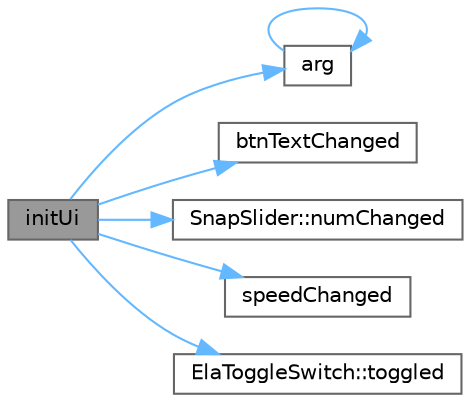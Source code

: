 digraph "initUi"
{
 // LATEX_PDF_SIZE
  bgcolor="transparent";
  edge [fontname=Helvetica,fontsize=10,labelfontname=Helvetica,labelfontsize=10];
  node [fontname=Helvetica,fontsize=10,shape=box,height=0.2,width=0.4];
  rankdir="LR";
  Node1 [id="Node000001",label="initUi",height=0.2,width=0.4,color="gray40", fillcolor="grey60", style="filled", fontcolor="black",tooltip="初始化界面"];
  Node1 -> Node2 [id="edge1_Node000001_Node000002",color="steelblue1",style="solid",tooltip=" "];
  Node2 [id="Node000002",label="arg",height=0.2,width=0.4,color="grey40", fillcolor="white", style="filled",URL="$base_8h.html#a2c8e80c1b1c8b7747e99b8e9a24a0429",tooltip="Returns a named argument to be used in a formatting function."];
  Node2 -> Node2 [id="edge2_Node000002_Node000002",color="steelblue1",style="solid",tooltip=" "];
  Node1 -> Node3 [id="edge3_Node000001_Node000003",color="steelblue1",style="solid",tooltip=" "];
  Node3 [id="Node000003",label="btnTextChanged",height=0.2,width=0.4,color="grey40", fillcolor="white", style="filled",URL="$class_speed_dialog.html#ad954ebf4f6976f0c57d0b2c74267e1b8",tooltip="按钮文本变化信号"];
  Node1 -> Node4 [id="edge4_Node000001_Node000004",color="steelblue1",style="solid",tooltip=" "];
  Node4 [id="Node000004",label="SnapSlider::numChanged",height=0.2,width=0.4,color="grey40", fillcolor="white", style="filled",URL="$class_snap_slider.html#a433d894967d7b26de78daa3f4731e345",tooltip="滑块值变化信号"];
  Node1 -> Node5 [id="edge5_Node000001_Node000005",color="steelblue1",style="solid",tooltip=" "];
  Node5 [id="Node000005",label="speedChanged",height=0.2,width=0.4,color="grey40", fillcolor="white", style="filled",URL="$class_speed_dialog.html#a87cd65d217d9c52587820a2ffc3a8bd1",tooltip=" "];
  Node1 -> Node6 [id="edge6_Node000001_Node000006",color="steelblue1",style="solid",tooltip=" "];
  Node6 [id="Node000006",label="ElaToggleSwitch::toggled",height=0.2,width=0.4,color="grey40", fillcolor="white", style="filled",URL="$class_ela_toggle_switch.html#a528e3c561e4e73d9053d67301a25072c",tooltip="开关状态变化信号"];
}
